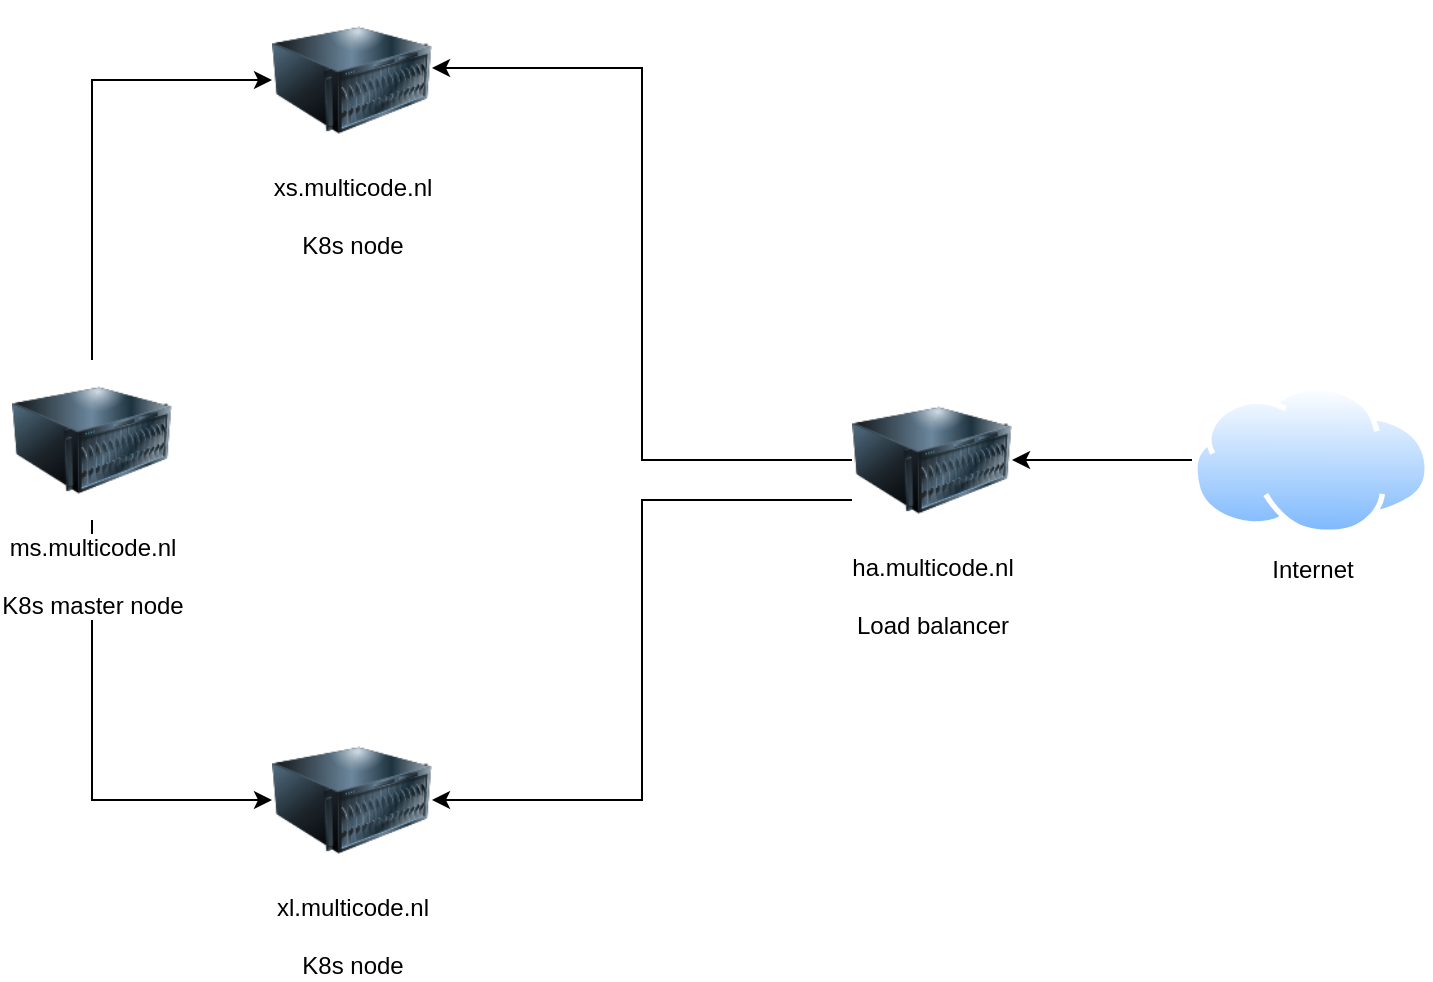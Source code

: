 <mxfile version="24.3.1" type="github">
  <diagram name="Page-1" id="r61nBLuVa7q-FtQbBsYS">
    <mxGraphModel dx="1386" dy="785" grid="1" gridSize="10" guides="1" tooltips="1" connect="1" arrows="1" fold="1" page="1" pageScale="1" pageWidth="850" pageHeight="1100" math="0" shadow="0">
      <root>
        <mxCell id="0" />
        <mxCell id="1" parent="0" />
        <mxCell id="1Z24QNDZRmySYP2qOGlL-2" value="xs.multicode.nl&lt;div&gt;&lt;br&gt;&lt;/div&gt;&lt;div&gt;K8s node&lt;/div&gt;" style="image;html=1;image=img/lib/clip_art/computers/Server_128x128.png" vertex="1" parent="1">
          <mxGeometry x="150" y="80" width="80" height="80" as="geometry" />
        </mxCell>
        <mxCell id="1Z24QNDZRmySYP2qOGlL-3" value="xl.multicode.nl&lt;div&gt;&lt;br&gt;&lt;/div&gt;&lt;div&gt;K8s node&lt;br&gt;&lt;/div&gt;" style="image;html=1;image=img/lib/clip_art/computers/Server_128x128.png" vertex="1" parent="1">
          <mxGeometry x="150" y="440" width="80" height="80" as="geometry" />
        </mxCell>
        <mxCell id="1Z24QNDZRmySYP2qOGlL-6" style="edgeStyle=orthogonalEdgeStyle;rounded=0;orthogonalLoop=1;jettySize=auto;html=1;exitX=0.5;exitY=0;exitDx=0;exitDy=0;entryX=0;entryY=0.5;entryDx=0;entryDy=0;" edge="1" parent="1" source="1Z24QNDZRmySYP2qOGlL-4" target="1Z24QNDZRmySYP2qOGlL-2">
          <mxGeometry relative="1" as="geometry" />
        </mxCell>
        <mxCell id="1Z24QNDZRmySYP2qOGlL-7" style="edgeStyle=orthogonalEdgeStyle;rounded=0;orthogonalLoop=1;jettySize=auto;html=1;exitX=0.5;exitY=1;exitDx=0;exitDy=0;entryX=0;entryY=0.5;entryDx=0;entryDy=0;" edge="1" parent="1" source="1Z24QNDZRmySYP2qOGlL-4" target="1Z24QNDZRmySYP2qOGlL-3">
          <mxGeometry relative="1" as="geometry" />
        </mxCell>
        <mxCell id="1Z24QNDZRmySYP2qOGlL-4" value="ms.multicode.nl&lt;br&gt;&lt;br&gt;K8s master node" style="image;html=1;image=img/lib/clip_art/computers/Server_128x128.png" vertex="1" parent="1">
          <mxGeometry x="20" y="260" width="80" height="80" as="geometry" />
        </mxCell>
        <mxCell id="1Z24QNDZRmySYP2qOGlL-8" style="edgeStyle=orthogonalEdgeStyle;rounded=0;orthogonalLoop=1;jettySize=auto;html=1;exitX=0;exitY=0.75;exitDx=0;exitDy=0;entryX=1;entryY=0.5;entryDx=0;entryDy=0;" edge="1" parent="1" source="1Z24QNDZRmySYP2qOGlL-5" target="1Z24QNDZRmySYP2qOGlL-3">
          <mxGeometry relative="1" as="geometry" />
        </mxCell>
        <mxCell id="1Z24QNDZRmySYP2qOGlL-5" value="ha.multicode.nl&lt;br&gt;&lt;br&gt;Load balancer" style="image;html=1;image=img/lib/clip_art/computers/Server_128x128.png" vertex="1" parent="1">
          <mxGeometry x="440" y="270" width="80" height="80" as="geometry" />
        </mxCell>
        <mxCell id="1Z24QNDZRmySYP2qOGlL-9" style="edgeStyle=orthogonalEdgeStyle;rounded=0;orthogonalLoop=1;jettySize=auto;html=1;exitX=0;exitY=0.5;exitDx=0;exitDy=0;entryX=1;entryY=0.425;entryDx=0;entryDy=0;entryPerimeter=0;" edge="1" parent="1" source="1Z24QNDZRmySYP2qOGlL-5" target="1Z24QNDZRmySYP2qOGlL-2">
          <mxGeometry relative="1" as="geometry" />
        </mxCell>
        <mxCell id="1Z24QNDZRmySYP2qOGlL-11" style="edgeStyle=orthogonalEdgeStyle;rounded=0;orthogonalLoop=1;jettySize=auto;html=1;exitX=0;exitY=0.5;exitDx=0;exitDy=0;entryX=1;entryY=0.5;entryDx=0;entryDy=0;" edge="1" parent="1" source="1Z24QNDZRmySYP2qOGlL-10" target="1Z24QNDZRmySYP2qOGlL-5">
          <mxGeometry relative="1" as="geometry" />
        </mxCell>
        <mxCell id="1Z24QNDZRmySYP2qOGlL-10" value="Internet" style="image;aspect=fixed;perimeter=ellipsePerimeter;html=1;align=center;shadow=0;dashed=0;spacingTop=3;image=img/lib/active_directory/internet_cloud.svg;" vertex="1" parent="1">
          <mxGeometry x="610" y="272.5" width="119.05" height="75" as="geometry" />
        </mxCell>
      </root>
    </mxGraphModel>
  </diagram>
</mxfile>
